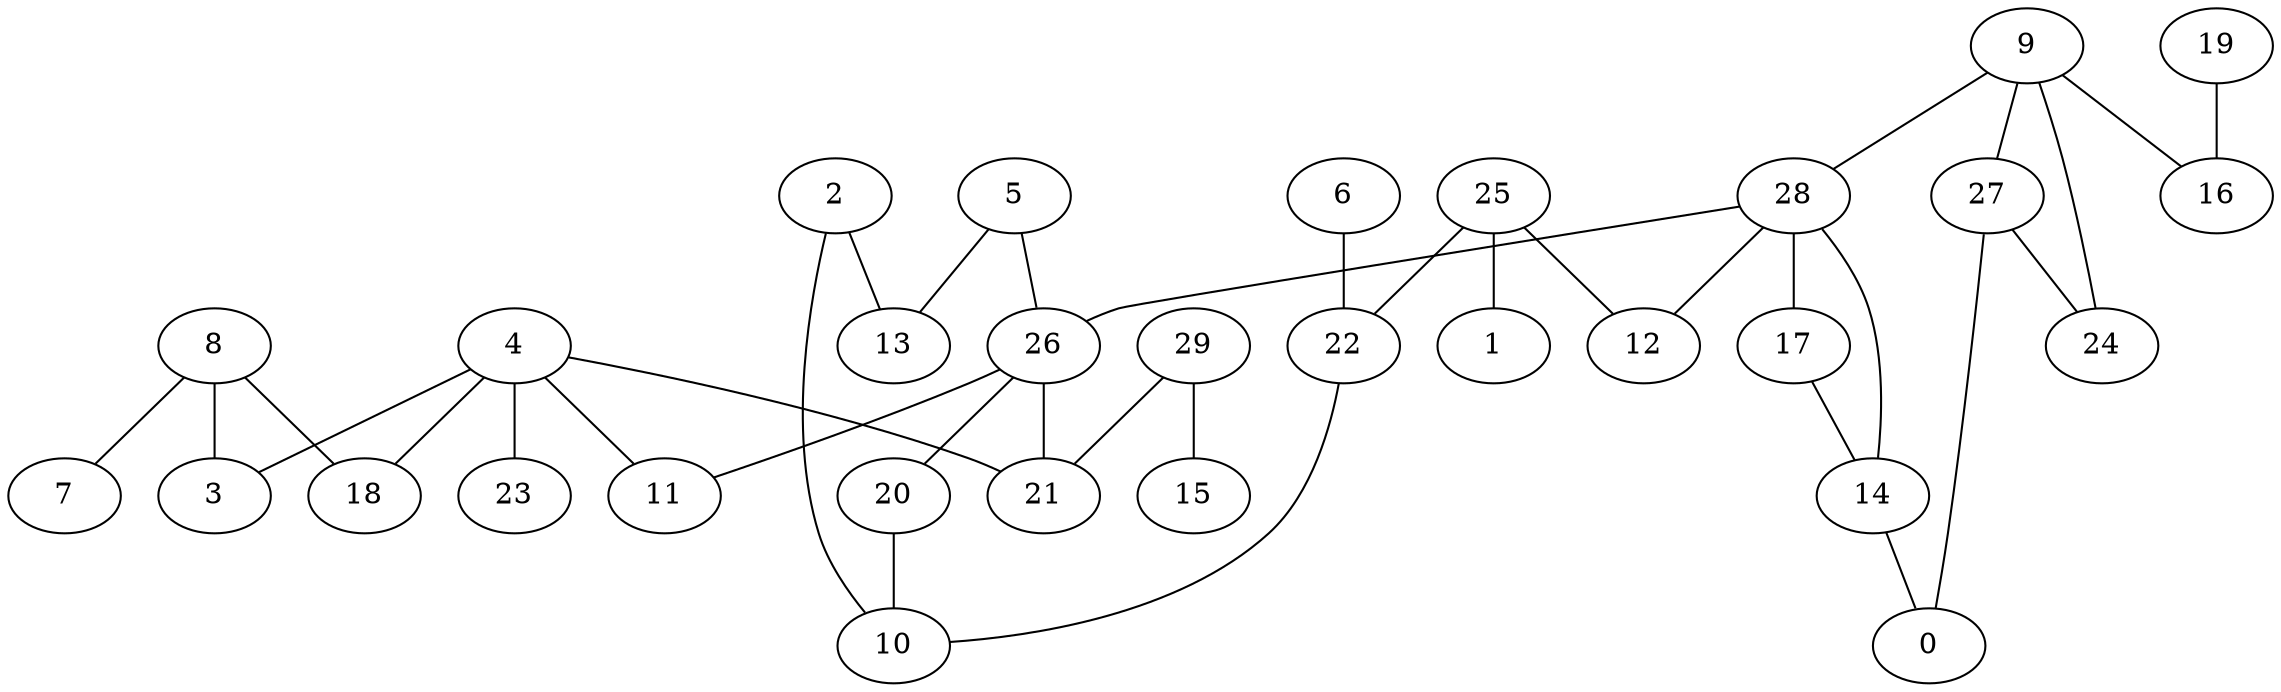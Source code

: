 digraph GG_graph {

subgraph G_graph {
edge [color = black]
"8" -> "7" [dir = none]
"8" -> "18" [dir = none]
"8" -> "3" [dir = none]
"29" -> "15" [dir = none]
"29" -> "21" [dir = none]
"4" -> "23" [dir = none]
"4" -> "3" [dir = none]
"4" -> "21" [dir = none]
"9" -> "16" [dir = none]
"9" -> "27" [dir = none]
"9" -> "28" [dir = none]
"28" -> "17" [dir = none]
"28" -> "12" [dir = none]
"28" -> "26" [dir = none]
"17" -> "14" [dir = none]
"5" -> "13" [dir = none]
"5" -> "26" [dir = none]
"20" -> "10" [dir = none]
"26" -> "20" [dir = none]
"26" -> "11" [dir = none]
"26" -> "21" [dir = none]
"25" -> "1" [dir = none]
"25" -> "22" [dir = none]
"25" -> "12" [dir = none]
"2" -> "13" [dir = none]
"27" -> "0" [dir = none]
"27" -> "24" [dir = none]
"19" -> "16" [dir = none]
"6" -> "22" [dir = none]
"28" -> "14" [dir = none]
"4" -> "11" [dir = none]
"14" -> "0" [dir = none]
"2" -> "10" [dir = none]
"4" -> "18" [dir = none]
"22" -> "10" [dir = none]
"9" -> "24" [dir = none]
}

}
